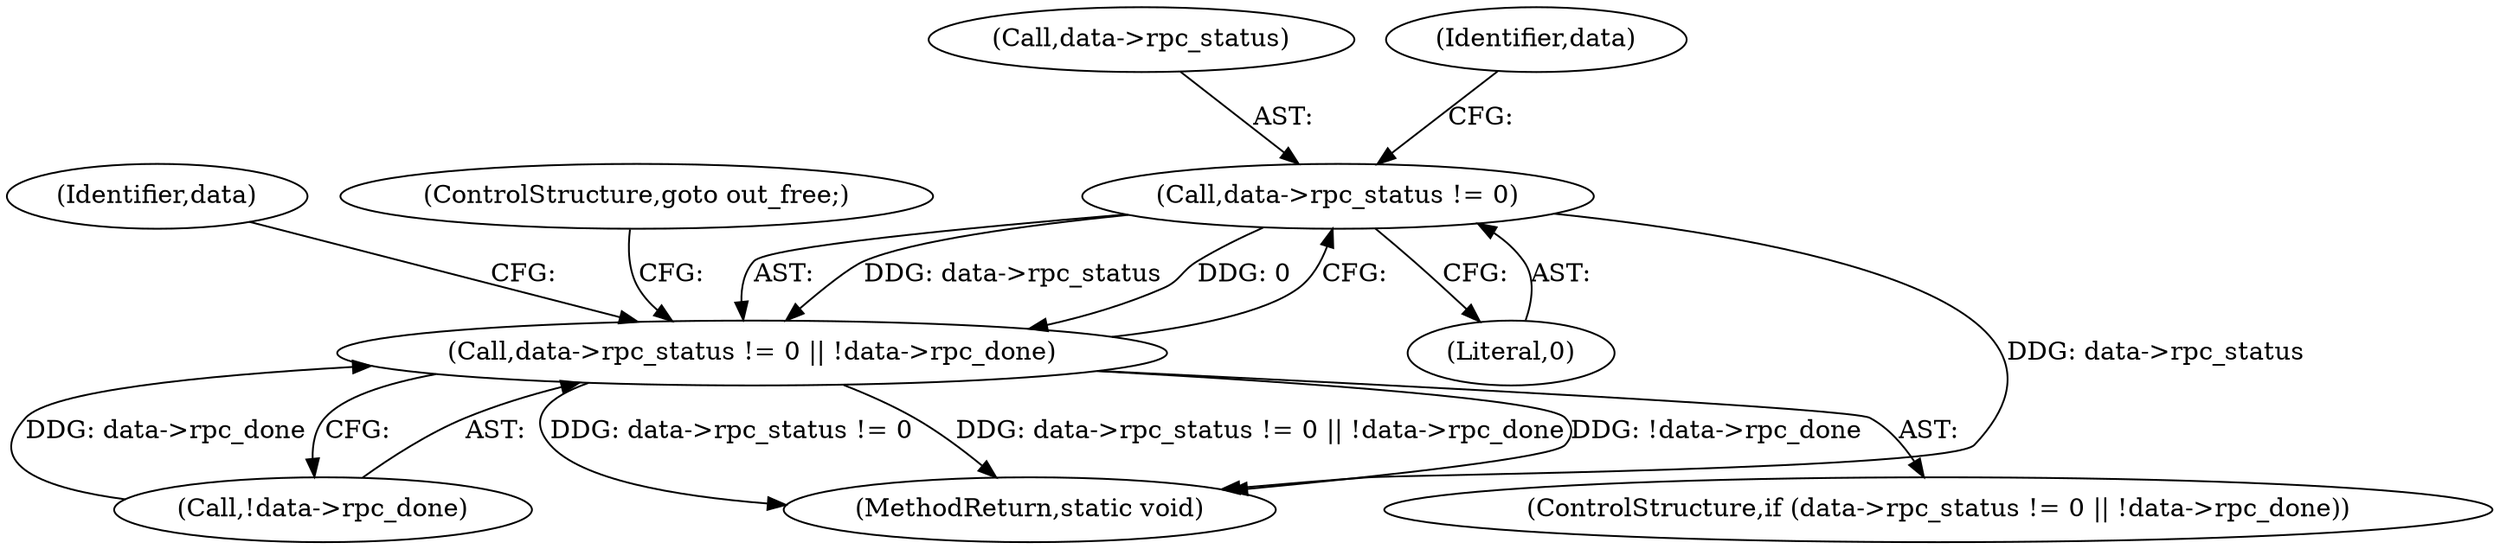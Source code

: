 digraph "0_linux_dc0b027dfadfcb8a5504f7d8052754bf8d501ab9_15@pointer" {
"1000123" [label="(Call,data->rpc_status != 0)"];
"1000122" [label="(Call,data->rpc_status != 0 || !data->rpc_done)"];
"1000122" [label="(Call,data->rpc_status != 0 || !data->rpc_done)"];
"1000128" [label="(Call,!data->rpc_done)"];
"1000127" [label="(Literal,0)"];
"1000164" [label="(MethodReturn,static void)"];
"1000121" [label="(ControlStructure,if (data->rpc_status != 0 || !data->rpc_done))"];
"1000137" [label="(Identifier,data)"];
"1000124" [label="(Call,data->rpc_status)"];
"1000130" [label="(Identifier,data)"];
"1000123" [label="(Call,data->rpc_status != 0)"];
"1000132" [label="(ControlStructure,goto out_free;)"];
"1000123" -> "1000122"  [label="AST: "];
"1000123" -> "1000127"  [label="CFG: "];
"1000124" -> "1000123"  [label="AST: "];
"1000127" -> "1000123"  [label="AST: "];
"1000130" -> "1000123"  [label="CFG: "];
"1000122" -> "1000123"  [label="CFG: "];
"1000123" -> "1000164"  [label="DDG: data->rpc_status"];
"1000123" -> "1000122"  [label="DDG: data->rpc_status"];
"1000123" -> "1000122"  [label="DDG: 0"];
"1000122" -> "1000121"  [label="AST: "];
"1000122" -> "1000128"  [label="CFG: "];
"1000128" -> "1000122"  [label="AST: "];
"1000132" -> "1000122"  [label="CFG: "];
"1000137" -> "1000122"  [label="CFG: "];
"1000122" -> "1000164"  [label="DDG: data->rpc_status != 0"];
"1000122" -> "1000164"  [label="DDG: data->rpc_status != 0 || !data->rpc_done"];
"1000122" -> "1000164"  [label="DDG: !data->rpc_done"];
"1000128" -> "1000122"  [label="DDG: data->rpc_done"];
}
